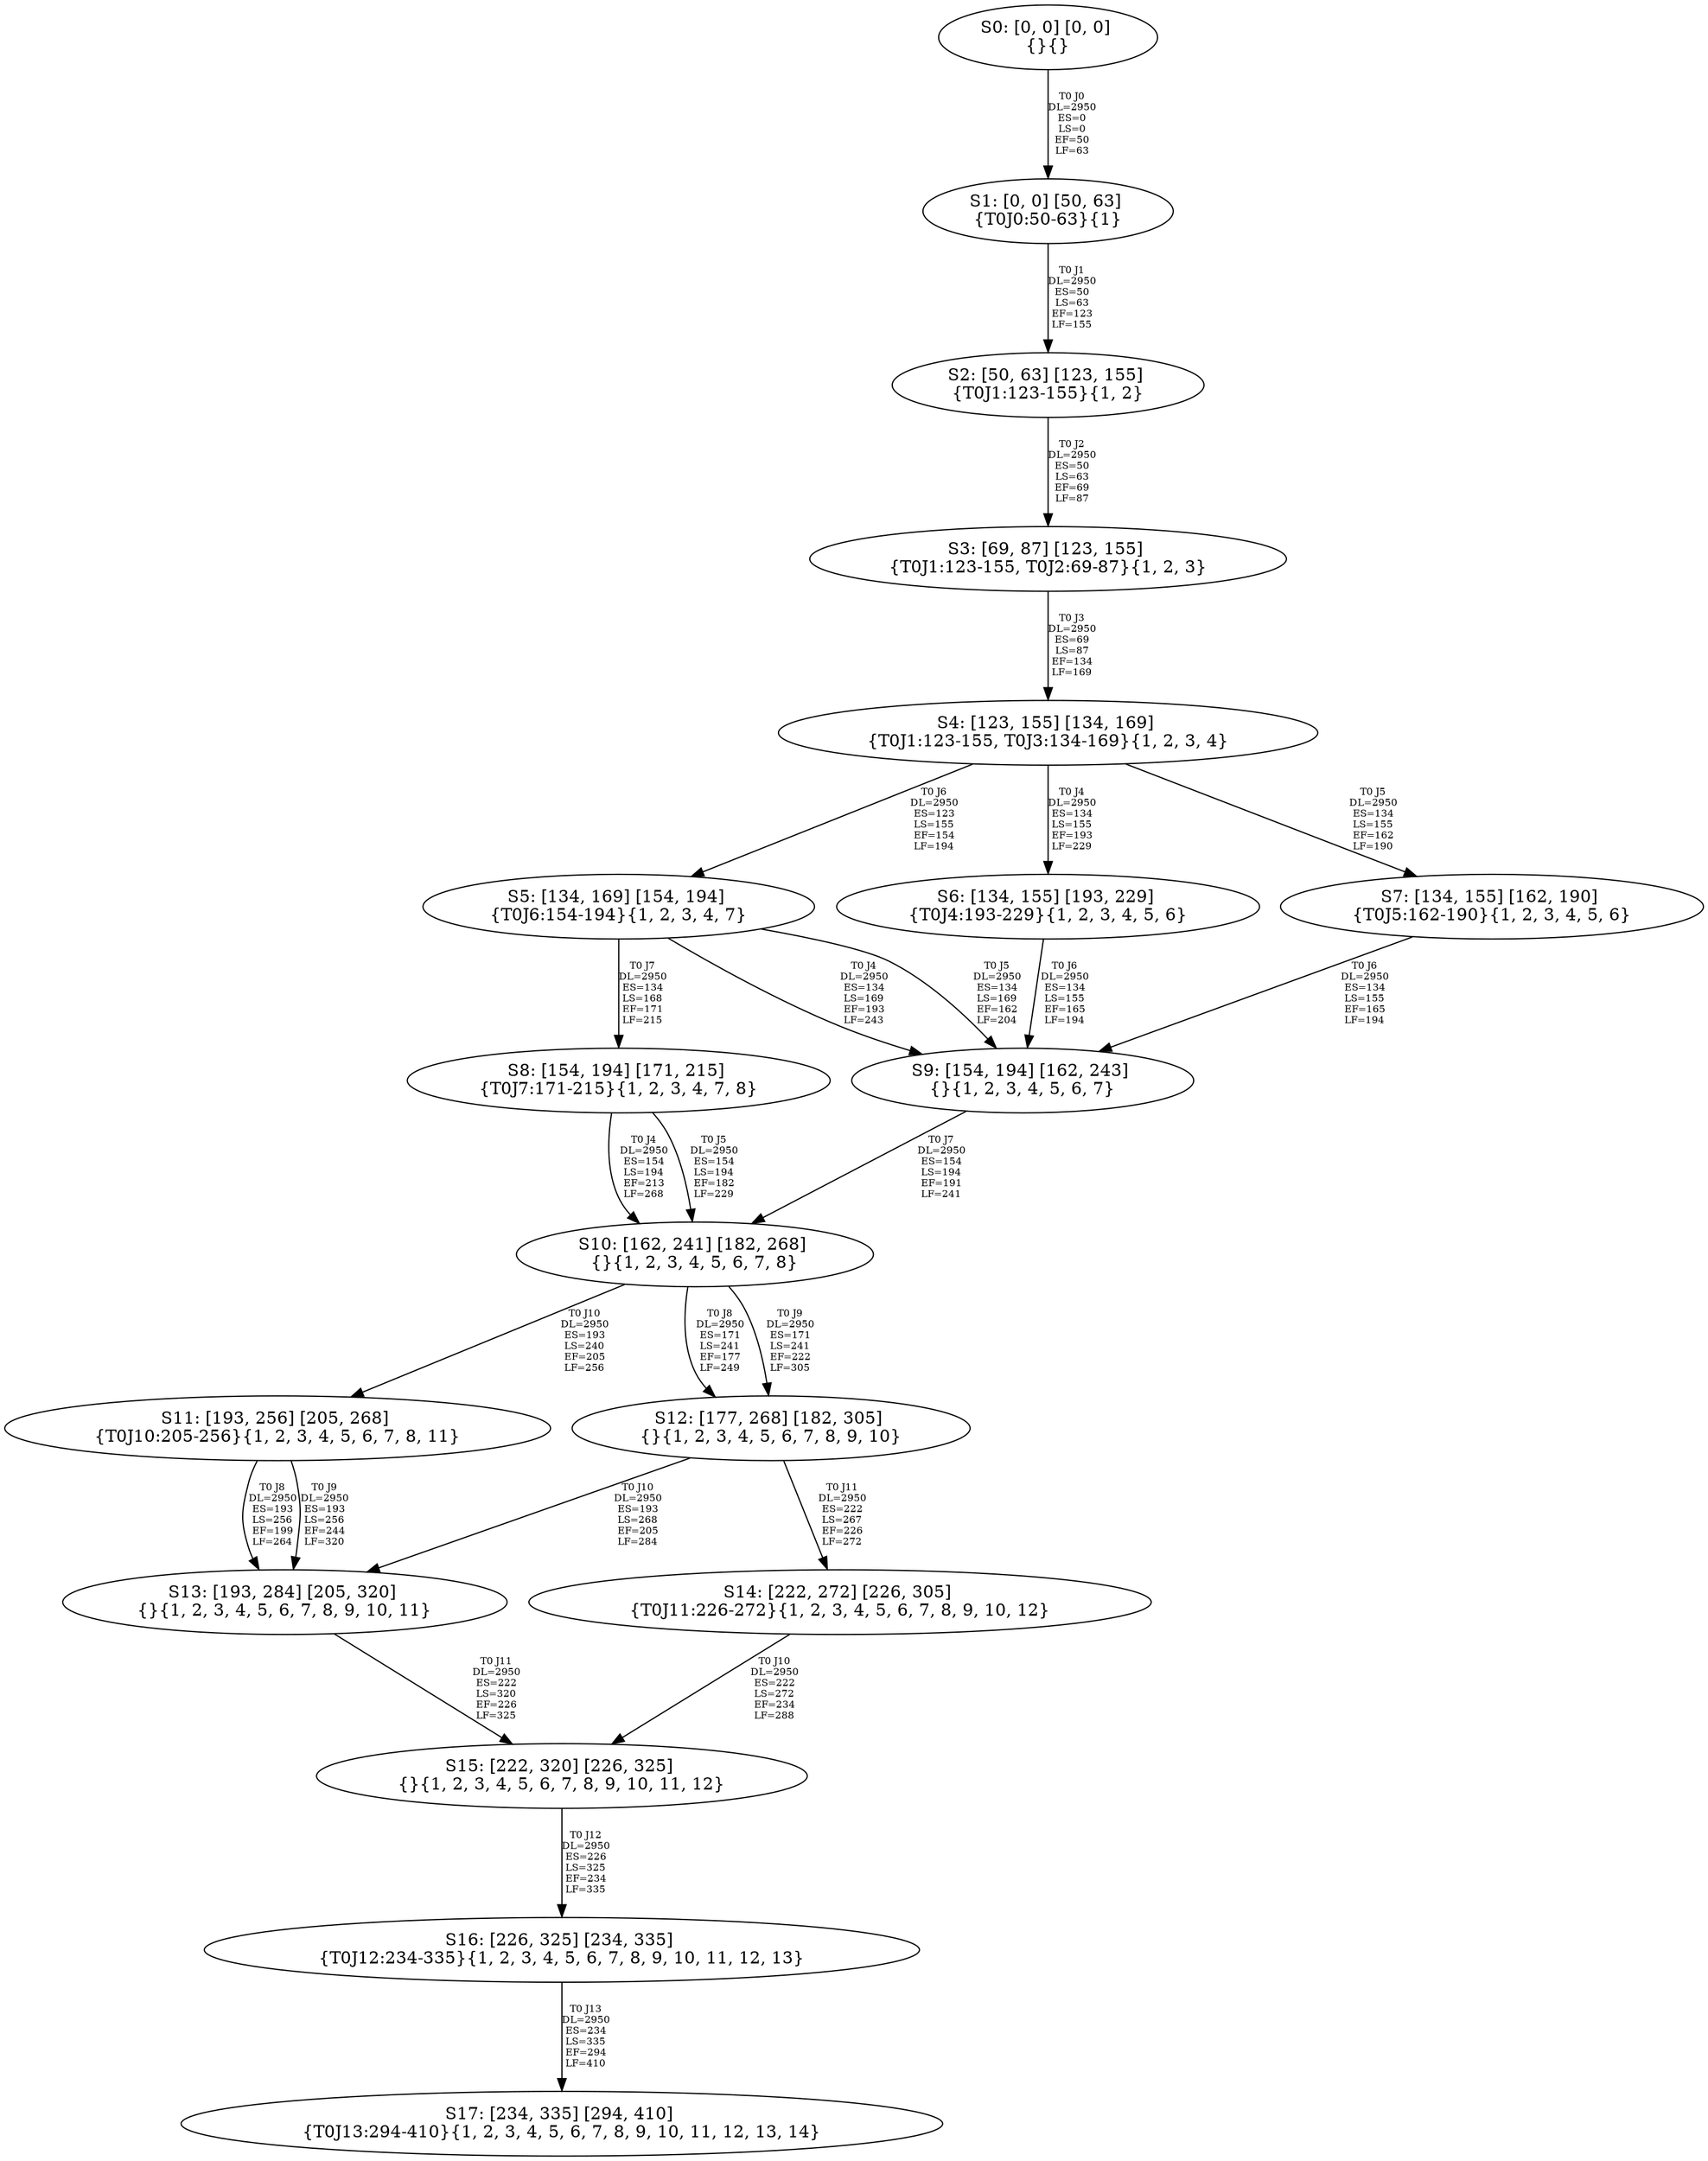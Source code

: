 digraph {
	S0[label="S0: [0, 0] [0, 0] \n{}{}"];
	S1[label="S1: [0, 0] [50, 63] \n{T0J0:50-63}{1}"];
	S2[label="S2: [50, 63] [123, 155] \n{T0J1:123-155}{1, 2}"];
	S3[label="S3: [69, 87] [123, 155] \n{T0J1:123-155, T0J2:69-87}{1, 2, 3}"];
	S4[label="S4: [123, 155] [134, 169] \n{T0J1:123-155, T0J3:134-169}{1, 2, 3, 4}"];
	S5[label="S5: [134, 169] [154, 194] \n{T0J6:154-194}{1, 2, 3, 4, 7}"];
	S6[label="S6: [134, 155] [193, 229] \n{T0J4:193-229}{1, 2, 3, 4, 5, 6}"];
	S7[label="S7: [134, 155] [162, 190] \n{T0J5:162-190}{1, 2, 3, 4, 5, 6}"];
	S8[label="S8: [154, 194] [171, 215] \n{T0J7:171-215}{1, 2, 3, 4, 7, 8}"];
	S9[label="S9: [154, 194] [162, 243] \n{}{1, 2, 3, 4, 5, 6, 7}"];
	S10[label="S10: [162, 241] [182, 268] \n{}{1, 2, 3, 4, 5, 6, 7, 8}"];
	S11[label="S11: [193, 256] [205, 268] \n{T0J10:205-256}{1, 2, 3, 4, 5, 6, 7, 8, 11}"];
	S12[label="S12: [177, 268] [182, 305] \n{}{1, 2, 3, 4, 5, 6, 7, 8, 9, 10}"];
	S13[label="S13: [193, 284] [205, 320] \n{}{1, 2, 3, 4, 5, 6, 7, 8, 9, 10, 11}"];
	S14[label="S14: [222, 272] [226, 305] \n{T0J11:226-272}{1, 2, 3, 4, 5, 6, 7, 8, 9, 10, 12}"];
	S15[label="S15: [222, 320] [226, 325] \n{}{1, 2, 3, 4, 5, 6, 7, 8, 9, 10, 11, 12}"];
	S16[label="S16: [226, 325] [234, 335] \n{T0J12:234-335}{1, 2, 3, 4, 5, 6, 7, 8, 9, 10, 11, 12, 13}"];
	S17[label="S17: [234, 335] [294, 410] \n{T0J13:294-410}{1, 2, 3, 4, 5, 6, 7, 8, 9, 10, 11, 12, 13, 14}"];
	S0 -> S1[label="T0 J0\nDL=2950\nES=0\nLS=0\nEF=50\nLF=63",fontsize=8];
	S1 -> S2[label="T0 J1\nDL=2950\nES=50\nLS=63\nEF=123\nLF=155",fontsize=8];
	S2 -> S3[label="T0 J2\nDL=2950\nES=50\nLS=63\nEF=69\nLF=87",fontsize=8];
	S3 -> S4[label="T0 J3\nDL=2950\nES=69\nLS=87\nEF=134\nLF=169",fontsize=8];
	S4 -> S6[label="T0 J4\nDL=2950\nES=134\nLS=155\nEF=193\nLF=229",fontsize=8];
	S4 -> S7[label="T0 J5\nDL=2950\nES=134\nLS=155\nEF=162\nLF=190",fontsize=8];
	S4 -> S5[label="T0 J6\nDL=2950\nES=123\nLS=155\nEF=154\nLF=194",fontsize=8];
	S5 -> S9[label="T0 J4\nDL=2950\nES=134\nLS=169\nEF=193\nLF=243",fontsize=8];
	S5 -> S9[label="T0 J5\nDL=2950\nES=134\nLS=169\nEF=162\nLF=204",fontsize=8];
	S5 -> S8[label="T0 J7\nDL=2950\nES=134\nLS=168\nEF=171\nLF=215",fontsize=8];
	S6 -> S9[label="T0 J6\nDL=2950\nES=134\nLS=155\nEF=165\nLF=194",fontsize=8];
	S7 -> S9[label="T0 J6\nDL=2950\nES=134\nLS=155\nEF=165\nLF=194",fontsize=8];
	S8 -> S10[label="T0 J4\nDL=2950\nES=154\nLS=194\nEF=213\nLF=268",fontsize=8];
	S8 -> S10[label="T0 J5\nDL=2950\nES=154\nLS=194\nEF=182\nLF=229",fontsize=8];
	S9 -> S10[label="T0 J7\nDL=2950\nES=154\nLS=194\nEF=191\nLF=241",fontsize=8];
	S10 -> S12[label="T0 J8\nDL=2950\nES=171\nLS=241\nEF=177\nLF=249",fontsize=8];
	S10 -> S12[label="T0 J9\nDL=2950\nES=171\nLS=241\nEF=222\nLF=305",fontsize=8];
	S10 -> S11[label="T0 J10\nDL=2950\nES=193\nLS=240\nEF=205\nLF=256",fontsize=8];
	S11 -> S13[label="T0 J8\nDL=2950\nES=193\nLS=256\nEF=199\nLF=264",fontsize=8];
	S11 -> S13[label="T0 J9\nDL=2950\nES=193\nLS=256\nEF=244\nLF=320",fontsize=8];
	S12 -> S13[label="T0 J10\nDL=2950\nES=193\nLS=268\nEF=205\nLF=284",fontsize=8];
	S12 -> S14[label="T0 J11\nDL=2950\nES=222\nLS=267\nEF=226\nLF=272",fontsize=8];
	S13 -> S15[label="T0 J11\nDL=2950\nES=222\nLS=320\nEF=226\nLF=325",fontsize=8];
	S14 -> S15[label="T0 J10\nDL=2950\nES=222\nLS=272\nEF=234\nLF=288",fontsize=8];
	S15 -> S16[label="T0 J12\nDL=2950\nES=226\nLS=325\nEF=234\nLF=335",fontsize=8];
	S16 -> S17[label="T0 J13\nDL=2950\nES=234\nLS=335\nEF=294\nLF=410",fontsize=8];
}
